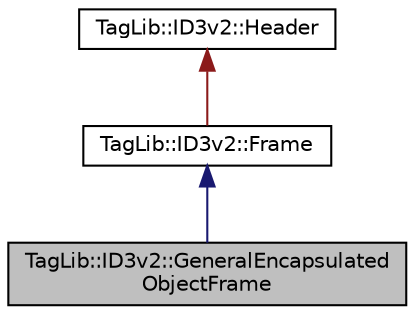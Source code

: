digraph "TagLib::ID3v2::GeneralEncapsulatedObjectFrame"
{
  edge [fontname="Helvetica",fontsize="10",labelfontname="Helvetica",labelfontsize="10"];
  node [fontname="Helvetica",fontsize="10",shape=record];
  Node1 [label="TagLib::ID3v2::GeneralEncapsulated\lObjectFrame",height=0.2,width=0.4,color="black", fillcolor="grey75", style="filled" fontcolor="black"];
  Node2 -> Node1 [dir="back",color="midnightblue",fontsize="10",style="solid",fontname="Helvetica"];
  Node2 [label="TagLib::ID3v2::Frame",height=0.2,width=0.4,color="black", fillcolor="white", style="filled",URL="$class_tag_lib_1_1_i_d3v2_1_1_frame.html",tooltip="ID3v2 frame implementation. "];
  Node3 -> Node2 [dir="back",color="firebrick4",fontsize="10",style="solid",fontname="Helvetica"];
  Node3 [label="TagLib::ID3v2::Header",height=0.2,width=0.4,color="black", fillcolor="white", style="filled",URL="$class_tag_lib_1_1_i_d3v2_1_1_header.html",tooltip="An implementation of ID3v2 headers. "];
}
